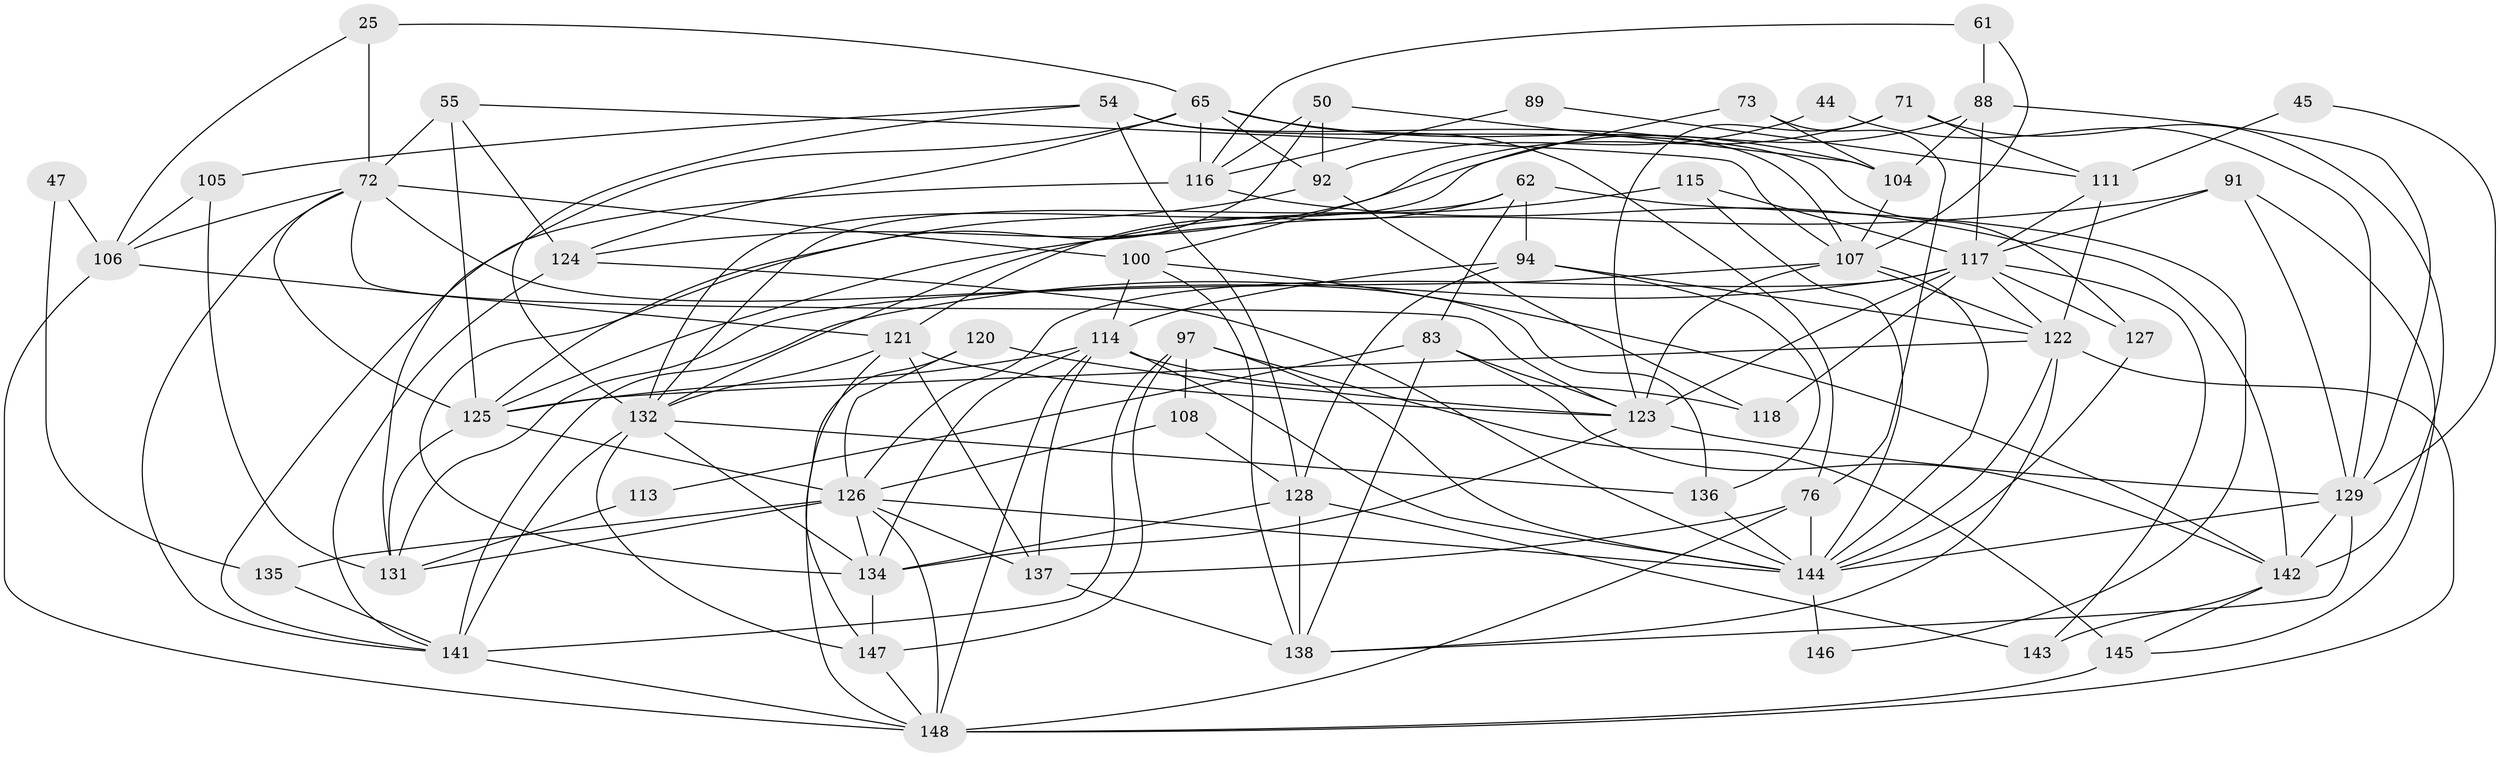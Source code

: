// original degree distribution, {5: 0.21621621621621623, 3: 0.2972972972972973, 4: 0.2635135135135135, 6: 0.10135135135135136, 8: 0.006756756756756757, 2: 0.10135135135135136, 9: 0.006756756756756757, 7: 0.006756756756756757}
// Generated by graph-tools (version 1.1) at 2025/53/03/04/25 21:53:56]
// undirected, 59 vertices, 156 edges
graph export_dot {
graph [start="1"]
  node [color=gray90,style=filled];
  25;
  44;
  45;
  47;
  50;
  54 [super="+53"];
  55;
  61;
  62 [super="+10"];
  65 [super="+6"];
  71 [super="+35"];
  72 [super="+64"];
  73;
  76 [super="+58+75"];
  83;
  88 [super="+22"];
  89;
  91 [super="+21"];
  92 [super="+9"];
  94 [super="+93"];
  97;
  100 [super="+82"];
  104 [super="+43"];
  105 [super="+37+77"];
  106 [super="+3"];
  107 [super="+2+24+78"];
  108;
  111;
  113;
  114 [super="+13+67+17+110"];
  115;
  116 [super="+19"];
  117 [super="+109"];
  118 [super="+48"];
  120 [super="+46"];
  121 [super="+63+68+8"];
  122 [super="+86+95"];
  123 [super="+87+66"];
  124 [super="+90"];
  125 [super="+79+102"];
  126 [super="+84+103+112+119"];
  127;
  128;
  129 [super="+101"];
  131 [super="+11+57"];
  132 [super="+81"];
  134 [super="+130+133"];
  135;
  136 [super="+42"];
  137 [super="+31+74"];
  138 [super="+27"];
  141 [super="+139"];
  142 [super="+36"];
  143;
  144 [super="+15+18+80+140"];
  145 [super="+98"];
  146;
  147 [super="+4"];
  148 [super="+29+34"];
  25 -- 65 [weight=2];
  25 -- 72;
  25 -- 106 [weight=2];
  44 -- 92;
  44 -- 129;
  45 -- 111;
  45 -- 129;
  47 -- 135;
  47 -- 106;
  50 -- 92 [weight=2];
  50 -- 116;
  50 -- 104;
  50 -- 125;
  54 -- 127;
  54 -- 128;
  54 -- 105;
  54 -- 107 [weight=2];
  54 -- 132;
  55 -- 72;
  55 -- 107;
  55 -- 125;
  55 -- 124;
  61 -- 107;
  61 -- 116;
  61 -- 88;
  62 -- 83;
  62 -- 132 [weight=2];
  62 -- 146;
  62 -- 94;
  62 -- 121;
  65 -- 116;
  65 -- 124;
  65 -- 76 [weight=3];
  65 -- 92;
  65 -- 104;
  65 -- 131;
  71 -- 111;
  71 -- 123;
  71 -- 142;
  71 -- 124;
  72 -- 100 [weight=2];
  72 -- 123;
  72 -- 136 [weight=2];
  72 -- 106;
  72 -- 125;
  72 -- 141;
  73 -- 100;
  73 -- 104;
  73 -- 76;
  76 -- 144 [weight=2];
  76 -- 148;
  76 -- 137 [weight=2];
  83 -- 142 [weight=2];
  83 -- 113;
  83 -- 138;
  83 -- 123;
  88 -- 129;
  88 -- 104;
  88 -- 117;
  88 -- 132;
  89 -- 116;
  89 -- 111;
  91 -- 145;
  91 -- 129;
  91 -- 125;
  91 -- 117;
  92 -- 118;
  92 -- 134;
  94 -- 114 [weight=2];
  94 -- 128;
  94 -- 136;
  94 -- 122;
  97 -- 147;
  97 -- 108;
  97 -- 144;
  97 -- 145;
  97 -- 141;
  100 -- 114 [weight=2];
  100 -- 138 [weight=2];
  100 -- 142;
  104 -- 107;
  105 -- 106;
  105 -- 131 [weight=2];
  106 -- 148;
  106 -- 121;
  107 -- 123 [weight=2];
  107 -- 122;
  107 -- 131;
  107 -- 144;
  108 -- 128;
  108 -- 126;
  111 -- 122;
  111 -- 117;
  113 -- 131;
  114 -- 118;
  114 -- 144 [weight=2];
  114 -- 134;
  114 -- 137;
  114 -- 148 [weight=2];
  114 -- 125;
  115 -- 144;
  115 -- 117;
  115 -- 132;
  116 -- 142 [weight=2];
  116 -- 141;
  117 -- 123 [weight=3];
  117 -- 141 [weight=2];
  117 -- 143;
  117 -- 118;
  117 -- 122;
  117 -- 126 [weight=3];
  117 -- 127;
  120 -- 123;
  120 -- 148 [weight=3];
  120 -- 126;
  121 -- 137 [weight=3];
  121 -- 123 [weight=4];
  121 -- 147;
  121 -- 132;
  122 -- 148;
  122 -- 138;
  122 -- 144 [weight=2];
  122 -- 125 [weight=3];
  123 -- 129;
  123 -- 134;
  124 -- 141 [weight=2];
  124 -- 144;
  125 -- 131;
  125 -- 126;
  126 -- 137 [weight=4];
  126 -- 148 [weight=2];
  126 -- 135 [weight=2];
  126 -- 144 [weight=2];
  126 -- 131;
  126 -- 134 [weight=3];
  127 -- 144;
  128 -- 143;
  128 -- 138;
  128 -- 134;
  129 -- 142;
  129 -- 138;
  129 -- 144;
  132 -- 141 [weight=3];
  132 -- 136;
  132 -- 147;
  132 -- 134;
  134 -- 147;
  135 -- 141;
  136 -- 144;
  137 -- 138;
  141 -- 148;
  142 -- 145;
  142 -- 143;
  144 -- 146;
  145 -- 148 [weight=2];
  147 -- 148;
}
